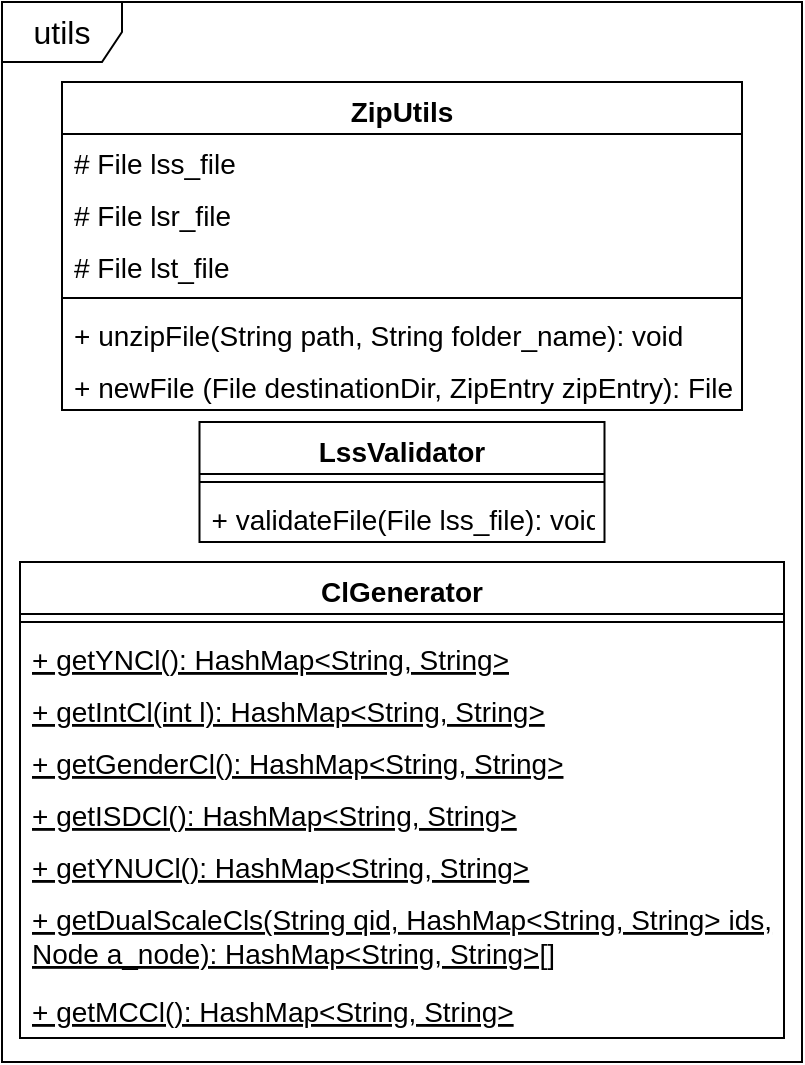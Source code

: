 <mxfile version="14.6.13" type="device"><diagram id="HKoT06aQce-Vnku4ZiUC" name="Page-1"><mxGraphModel dx="757" dy="1170" grid="1" gridSize="10" guides="1" tooltips="1" connect="1" arrows="1" fold="1" page="1" pageScale="1" pageWidth="850" pageHeight="1100" math="0" shadow="0"><root><mxCell id="0"/><mxCell id="1" parent="0"/><mxCell id="ehcYKMkj3J96kIKKZRS7-1" value="&lt;font style=&quot;font-size: 16px&quot;&gt;utils&lt;/font&gt;" style="shape=umlFrame;whiteSpace=wrap;html=1;" parent="1" vertex="1"><mxGeometry x="180" y="320" width="400" height="530" as="geometry"/></mxCell><mxCell id="ehcYKMkj3J96kIKKZRS7-2" value="ZipUtils" style="swimlane;fontStyle=1;align=center;verticalAlign=top;childLayout=stackLayout;horizontal=1;startSize=26;horizontalStack=0;resizeParent=1;resizeParentMax=0;resizeLast=0;collapsible=1;marginBottom=0;fontSize=14;" parent="1" vertex="1"><mxGeometry x="210" y="360" width="340" height="164" as="geometry"/></mxCell><mxCell id="ehcYKMkj3J96kIKKZRS7-3" value="# File lss_file" style="text;strokeColor=none;fillColor=none;align=left;verticalAlign=top;spacingLeft=4;spacingRight=4;overflow=hidden;rotatable=0;points=[[0,0.5],[1,0.5]];portConstraint=eastwest;fontSize=14;" parent="ehcYKMkj3J96kIKKZRS7-2" vertex="1"><mxGeometry y="26" width="340" height="26" as="geometry"/></mxCell><mxCell id="BMAdxIamM1CU5TR4t7ut-1" value="# File lsr_file" style="text;strokeColor=none;fillColor=none;align=left;verticalAlign=top;spacingLeft=4;spacingRight=4;overflow=hidden;rotatable=0;points=[[0,0.5],[1,0.5]];portConstraint=eastwest;fontSize=14;" parent="ehcYKMkj3J96kIKKZRS7-2" vertex="1"><mxGeometry y="52" width="340" height="26" as="geometry"/></mxCell><mxCell id="ehcYKMkj3J96kIKKZRS7-6" value="# File lst_file" style="text;strokeColor=none;fillColor=none;align=left;verticalAlign=top;spacingLeft=4;spacingRight=4;overflow=hidden;rotatable=0;points=[[0,0.5],[1,0.5]];portConstraint=eastwest;fontSize=14;" parent="ehcYKMkj3J96kIKKZRS7-2" vertex="1"><mxGeometry y="78" width="340" height="26" as="geometry"/></mxCell><mxCell id="ehcYKMkj3J96kIKKZRS7-4" value="" style="line;strokeWidth=1;fillColor=none;align=left;verticalAlign=middle;spacingTop=-1;spacingLeft=3;spacingRight=3;rotatable=0;labelPosition=right;points=[];portConstraint=eastwest;" parent="ehcYKMkj3J96kIKKZRS7-2" vertex="1"><mxGeometry y="104" width="340" height="8" as="geometry"/></mxCell><mxCell id="ehcYKMkj3J96kIKKZRS7-5" value="+ unzipFile(String path, String folder_name): void" style="text;strokeColor=none;fillColor=none;align=left;verticalAlign=top;spacingLeft=4;spacingRight=4;overflow=hidden;rotatable=0;points=[[0,0.5],[1,0.5]];portConstraint=eastwest;fontSize=14;" parent="ehcYKMkj3J96kIKKZRS7-2" vertex="1"><mxGeometry y="112" width="340" height="26" as="geometry"/></mxCell><mxCell id="ehcYKMkj3J96kIKKZRS7-7" value="+ newFile (File destinationDir, ZipEntry zipEntry): File" style="text;strokeColor=none;fillColor=none;align=left;verticalAlign=top;spacingLeft=4;spacingRight=4;overflow=hidden;rotatable=0;points=[[0,0.5],[1,0.5]];portConstraint=eastwest;fontSize=14;" parent="ehcYKMkj3J96kIKKZRS7-2" vertex="1"><mxGeometry y="138" width="340" height="26" as="geometry"/></mxCell><mxCell id="ehcYKMkj3J96kIKKZRS7-8" value="LssValidator" style="swimlane;fontStyle=1;align=center;verticalAlign=top;childLayout=stackLayout;horizontal=1;startSize=26;horizontalStack=0;resizeParent=1;resizeParentMax=0;resizeLast=0;collapsible=1;marginBottom=0;fontSize=14;" parent="1" vertex="1"><mxGeometry x="278.75" y="530" width="202.5" height="60" as="geometry"/></mxCell><mxCell id="ehcYKMkj3J96kIKKZRS7-10" value="" style="line;strokeWidth=1;fillColor=none;align=left;verticalAlign=middle;spacingTop=-1;spacingLeft=3;spacingRight=3;rotatable=0;labelPosition=right;points=[];portConstraint=eastwest;" parent="ehcYKMkj3J96kIKKZRS7-8" vertex="1"><mxGeometry y="26" width="202.5" height="8" as="geometry"/></mxCell><mxCell id="ehcYKMkj3J96kIKKZRS7-11" value="+ validateFile(File lss_file): void" style="text;strokeColor=none;fillColor=none;align=left;verticalAlign=top;spacingLeft=4;spacingRight=4;overflow=hidden;rotatable=0;points=[[0,0.5],[1,0.5]];portConstraint=eastwest;fontSize=14;" parent="ehcYKMkj3J96kIKKZRS7-8" vertex="1"><mxGeometry y="34" width="202.5" height="26" as="geometry"/></mxCell><mxCell id="ec7ipE2H73LoFAEvIqd_-1" value="ClGenerator" style="swimlane;fontStyle=1;align=center;verticalAlign=top;childLayout=stackLayout;horizontal=1;startSize=26;horizontalStack=0;resizeParent=1;resizeParentMax=0;resizeLast=0;collapsible=1;marginBottom=0;fontSize=14;" vertex="1" parent="1"><mxGeometry x="189" y="600" width="382" height="238" as="geometry"/></mxCell><mxCell id="ec7ipE2H73LoFAEvIqd_-3" value="" style="line;strokeWidth=1;fillColor=none;align=left;verticalAlign=middle;spacingTop=-1;spacingLeft=3;spacingRight=3;rotatable=0;labelPosition=right;points=[];portConstraint=eastwest;" vertex="1" parent="ec7ipE2H73LoFAEvIqd_-1"><mxGeometry y="26" width="382" height="8" as="geometry"/></mxCell><mxCell id="ec7ipE2H73LoFAEvIqd_-6" value="+ getYNCl(): HashMap&lt;String, String&gt;" style="text;strokeColor=none;fillColor=none;align=left;verticalAlign=top;spacingLeft=4;spacingRight=4;overflow=hidden;rotatable=0;points=[[0,0.5],[1,0.5]];portConstraint=eastwest;fontSize=14;fontStyle=4" vertex="1" parent="ec7ipE2H73LoFAEvIqd_-1"><mxGeometry y="34" width="382" height="26" as="geometry"/></mxCell><mxCell id="ec7ipE2H73LoFAEvIqd_-5" value="+ getIntCl(int l): HashMap&lt;String, String&gt;" style="text;strokeColor=none;fillColor=none;align=left;verticalAlign=top;spacingLeft=4;spacingRight=4;overflow=hidden;rotatable=0;points=[[0,0.5],[1,0.5]];portConstraint=eastwest;fontSize=14;fontStyle=4" vertex="1" parent="ec7ipE2H73LoFAEvIqd_-1"><mxGeometry y="60" width="382" height="26" as="geometry"/></mxCell><mxCell id="ec7ipE2H73LoFAEvIqd_-7" value="+ getGenderCl(): HashMap&lt;String, String&gt;" style="text;strokeColor=none;fillColor=none;align=left;verticalAlign=top;spacingLeft=4;spacingRight=4;overflow=hidden;rotatable=0;points=[[0,0.5],[1,0.5]];portConstraint=eastwest;fontSize=14;fontStyle=4" vertex="1" parent="ec7ipE2H73LoFAEvIqd_-1"><mxGeometry y="86" width="382" height="26" as="geometry"/></mxCell><mxCell id="ec7ipE2H73LoFAEvIqd_-8" value="+ getISDCl(): HashMap&lt;String, String&gt;" style="text;strokeColor=none;fillColor=none;align=left;verticalAlign=top;spacingLeft=4;spacingRight=4;overflow=hidden;rotatable=0;points=[[0,0.5],[1,0.5]];portConstraint=eastwest;fontSize=14;fontStyle=4" vertex="1" parent="ec7ipE2H73LoFAEvIqd_-1"><mxGeometry y="112" width="382" height="26" as="geometry"/></mxCell><mxCell id="ec7ipE2H73LoFAEvIqd_-9" value="+ getYNUCl(): HashMap&lt;String, String&gt;" style="text;strokeColor=none;fillColor=none;align=left;verticalAlign=top;spacingLeft=4;spacingRight=4;overflow=hidden;rotatable=0;points=[[0,0.5],[1,0.5]];portConstraint=eastwest;fontSize=14;fontStyle=4" vertex="1" parent="ec7ipE2H73LoFAEvIqd_-1"><mxGeometry y="138" width="382" height="26" as="geometry"/></mxCell><mxCell id="ec7ipE2H73LoFAEvIqd_-11" value="+ getDualScaleCls(String qid, HashMap&lt;String, String&gt; ids,&#10;Node a_node): HashMap&lt;String, String&gt;[]" style="text;strokeColor=none;fillColor=none;align=left;verticalAlign=top;spacingLeft=4;spacingRight=4;overflow=hidden;rotatable=0;points=[[0,0.5],[1,0.5]];portConstraint=eastwest;fontSize=14;fontStyle=4" vertex="1" parent="ec7ipE2H73LoFAEvIqd_-1"><mxGeometry y="164" width="382" height="46" as="geometry"/></mxCell><mxCell id="ec7ipE2H73LoFAEvIqd_-10" value="+ getMCCl(): HashMap&lt;String, String&gt;" style="text;strokeColor=none;fillColor=none;align=left;verticalAlign=top;spacingLeft=4;spacingRight=4;overflow=hidden;rotatable=0;points=[[0,0.5],[1,0.5]];portConstraint=eastwest;fontSize=14;fontStyle=4" vertex="1" parent="ec7ipE2H73LoFAEvIqd_-1"><mxGeometry y="210" width="382" height="28" as="geometry"/></mxCell></root></mxGraphModel></diagram></mxfile>